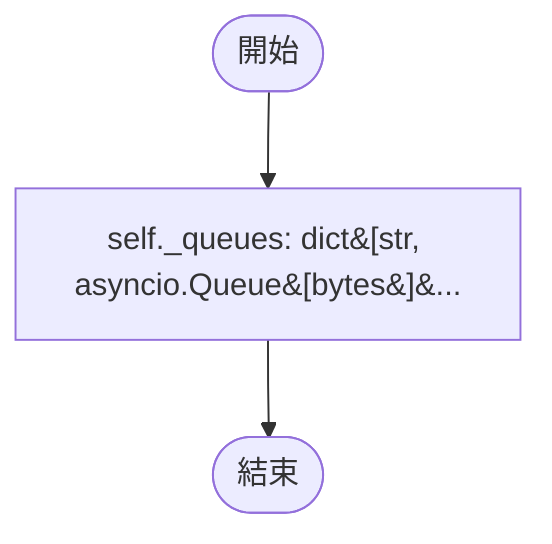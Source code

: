 flowchart TB
    n1([開始])
    n2([結束])
    n3[self._queues: dict&#91;str, asyncio.Queue&#91;bytes&#93;&...]
    n1 --> n3
    n3 --> n2